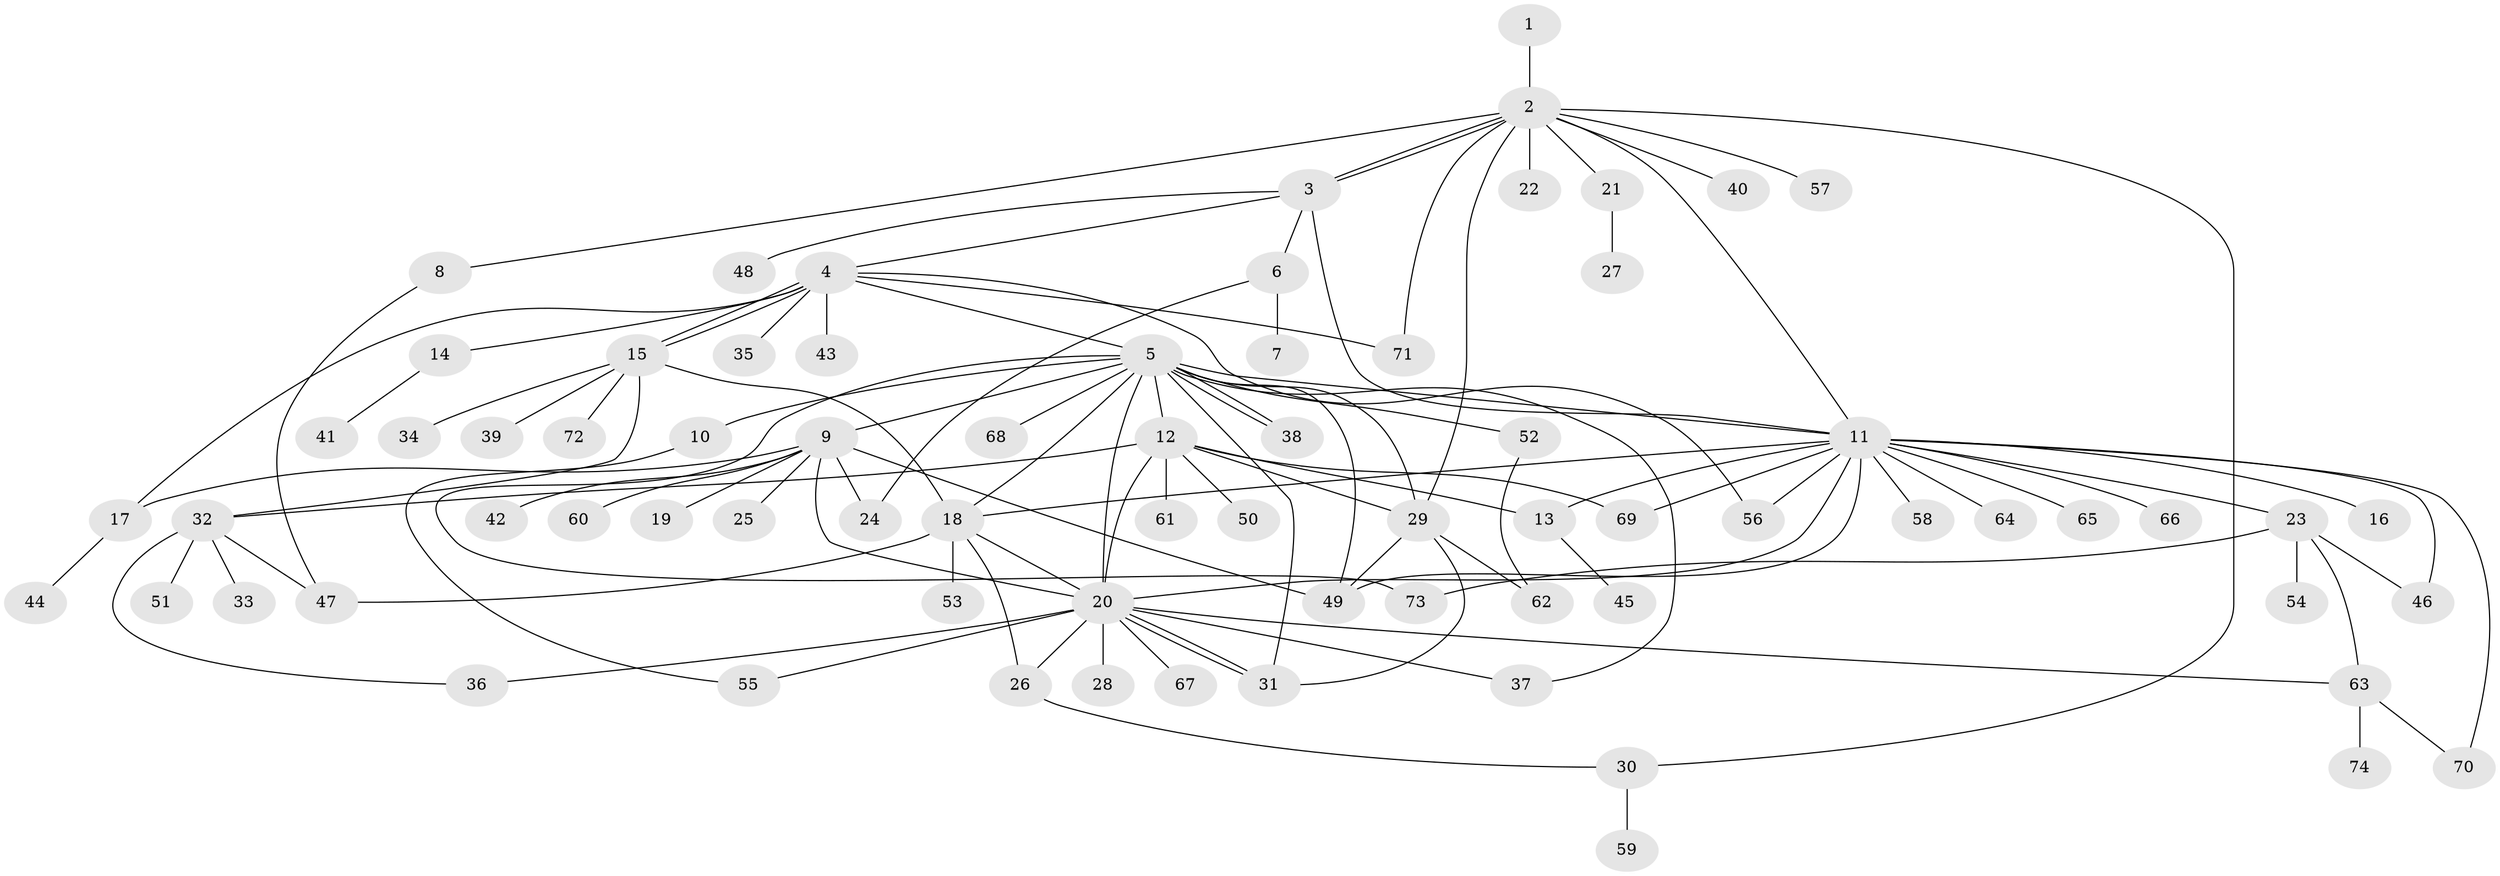 // Generated by graph-tools (version 1.1) at 2025/26/03/09/25 03:26:06]
// undirected, 74 vertices, 111 edges
graph export_dot {
graph [start="1"]
  node [color=gray90,style=filled];
  1;
  2;
  3;
  4;
  5;
  6;
  7;
  8;
  9;
  10;
  11;
  12;
  13;
  14;
  15;
  16;
  17;
  18;
  19;
  20;
  21;
  22;
  23;
  24;
  25;
  26;
  27;
  28;
  29;
  30;
  31;
  32;
  33;
  34;
  35;
  36;
  37;
  38;
  39;
  40;
  41;
  42;
  43;
  44;
  45;
  46;
  47;
  48;
  49;
  50;
  51;
  52;
  53;
  54;
  55;
  56;
  57;
  58;
  59;
  60;
  61;
  62;
  63;
  64;
  65;
  66;
  67;
  68;
  69;
  70;
  71;
  72;
  73;
  74;
  1 -- 2;
  2 -- 3;
  2 -- 3;
  2 -- 8;
  2 -- 11;
  2 -- 21;
  2 -- 22;
  2 -- 29;
  2 -- 30;
  2 -- 40;
  2 -- 57;
  2 -- 71;
  3 -- 4;
  3 -- 6;
  3 -- 11;
  3 -- 48;
  4 -- 5;
  4 -- 14;
  4 -- 15;
  4 -- 15;
  4 -- 17;
  4 -- 35;
  4 -- 43;
  4 -- 56;
  4 -- 71;
  5 -- 9;
  5 -- 10;
  5 -- 11;
  5 -- 12;
  5 -- 18;
  5 -- 20;
  5 -- 29;
  5 -- 31;
  5 -- 37;
  5 -- 38;
  5 -- 38;
  5 -- 49;
  5 -- 52;
  5 -- 68;
  5 -- 73;
  6 -- 7;
  6 -- 24;
  8 -- 47;
  9 -- 17;
  9 -- 19;
  9 -- 20;
  9 -- 24;
  9 -- 25;
  9 -- 42;
  9 -- 49;
  9 -- 60;
  10 -- 55;
  11 -- 13;
  11 -- 16;
  11 -- 18;
  11 -- 20;
  11 -- 23;
  11 -- 46;
  11 -- 49;
  11 -- 56;
  11 -- 58;
  11 -- 64;
  11 -- 65;
  11 -- 66;
  11 -- 69;
  11 -- 70;
  12 -- 13;
  12 -- 20;
  12 -- 29;
  12 -- 32;
  12 -- 50;
  12 -- 61;
  12 -- 69;
  13 -- 45;
  14 -- 41;
  15 -- 18;
  15 -- 32;
  15 -- 34;
  15 -- 39;
  15 -- 72;
  17 -- 44;
  18 -- 20;
  18 -- 26;
  18 -- 47;
  18 -- 53;
  20 -- 26;
  20 -- 28;
  20 -- 31;
  20 -- 31;
  20 -- 36;
  20 -- 37;
  20 -- 55;
  20 -- 63;
  20 -- 67;
  21 -- 27;
  23 -- 46;
  23 -- 54;
  23 -- 63;
  23 -- 73;
  26 -- 30;
  29 -- 31;
  29 -- 49;
  29 -- 62;
  30 -- 59;
  32 -- 33;
  32 -- 36;
  32 -- 47;
  32 -- 51;
  52 -- 62;
  63 -- 70;
  63 -- 74;
}
